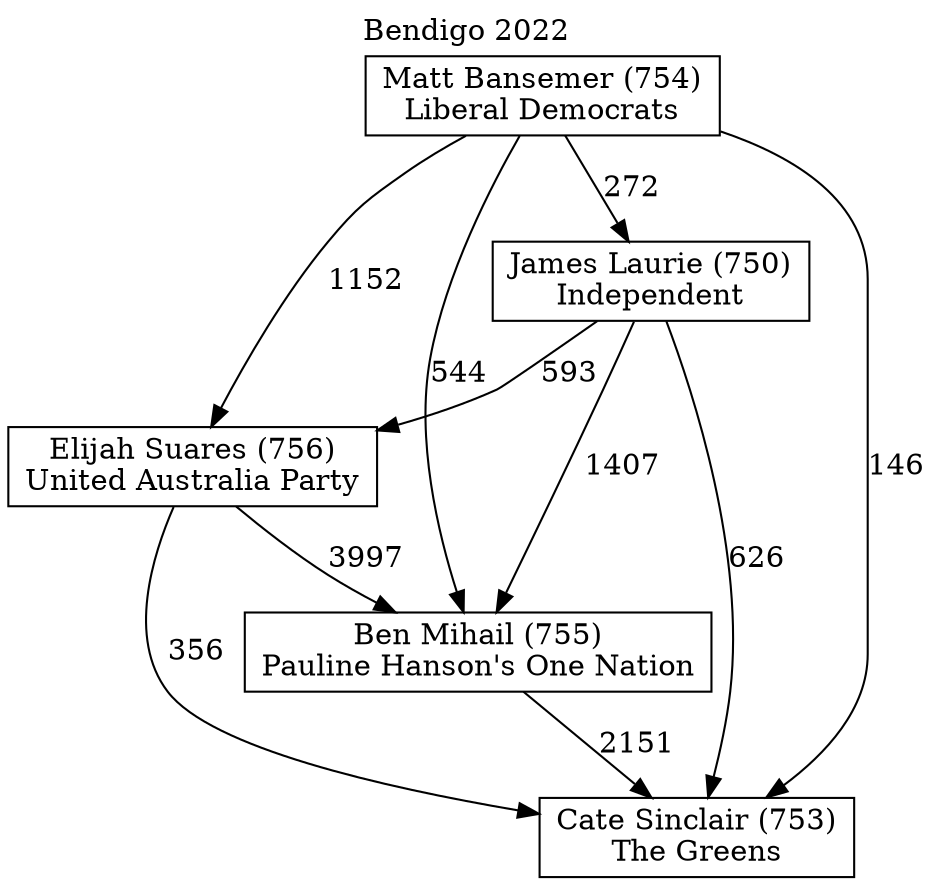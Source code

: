 // House preference flow
digraph "Cate Sinclair (753)_Bendigo_2022" {
	graph [label="Bendigo 2022" labelloc=t mclimit=10]
	node [shape=box]
	"Elijah Suares (756)" [label="Elijah Suares (756)
United Australia Party"]
	"Matt Bansemer (754)" [label="Matt Bansemer (754)
Liberal Democrats"]
	"Cate Sinclair (753)" [label="Cate Sinclair (753)
The Greens"]
	"James Laurie (750)" [label="James Laurie (750)
Independent"]
	"Ben Mihail (755)" [label="Ben Mihail (755)
Pauline Hanson's One Nation"]
	"Matt Bansemer (754)" -> "Cate Sinclair (753)" [label=146]
	"Matt Bansemer (754)" -> "Ben Mihail (755)" [label=544]
	"James Laurie (750)" -> "Elijah Suares (756)" [label=593]
	"Matt Bansemer (754)" -> "James Laurie (750)" [label=272]
	"James Laurie (750)" -> "Ben Mihail (755)" [label=1407]
	"Elijah Suares (756)" -> "Ben Mihail (755)" [label=3997]
	"Matt Bansemer (754)" -> "Elijah Suares (756)" [label=1152]
	"James Laurie (750)" -> "Cate Sinclair (753)" [label=626]
	"Elijah Suares (756)" -> "Cate Sinclair (753)" [label=356]
	"Ben Mihail (755)" -> "Cate Sinclair (753)" [label=2151]
}
